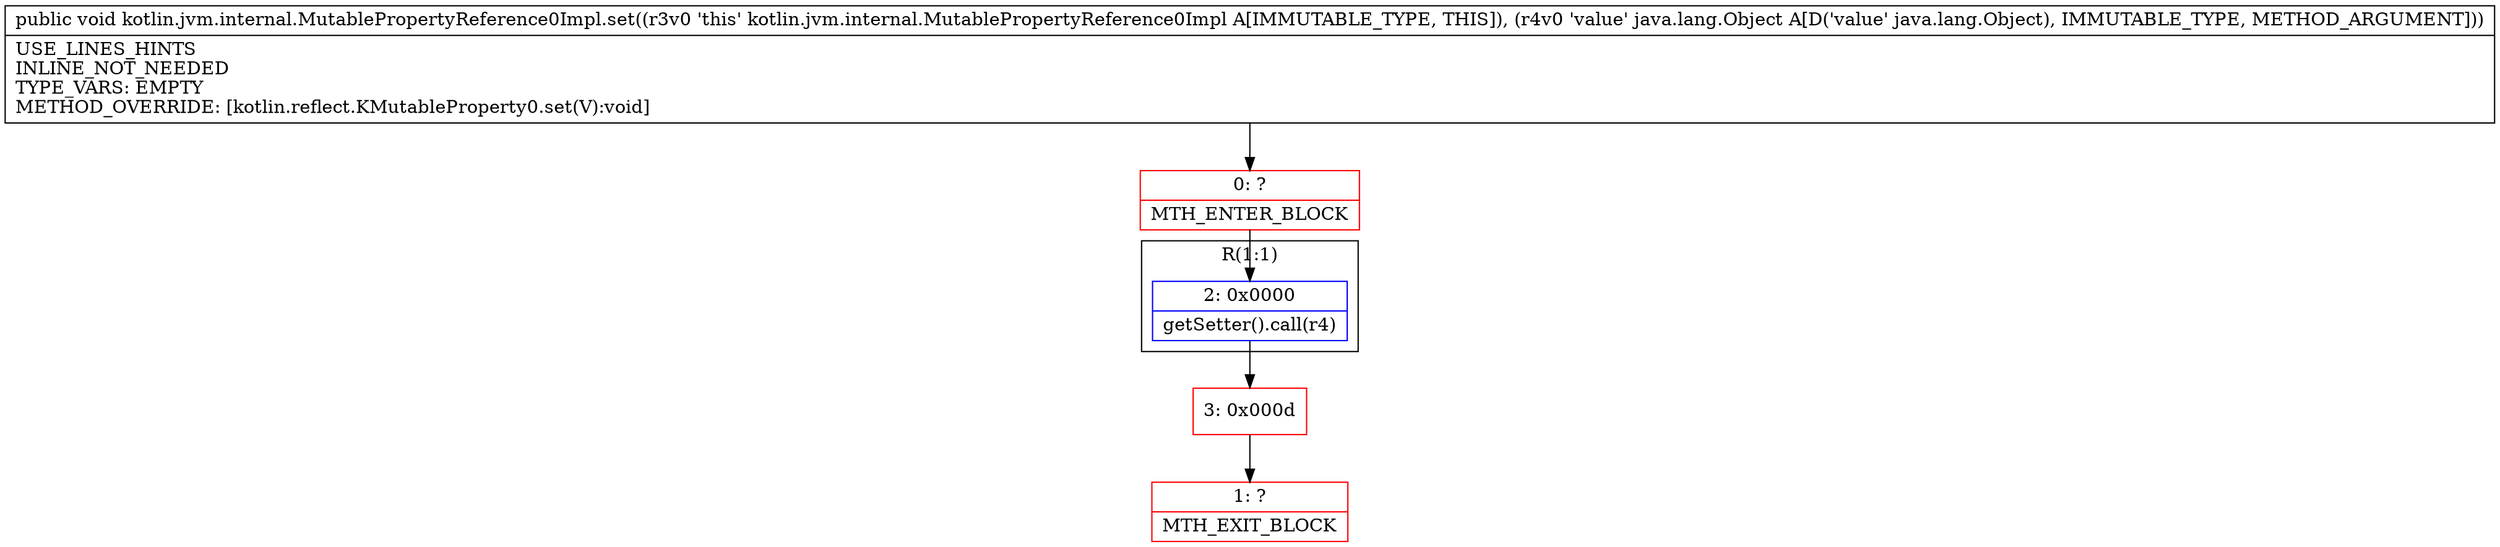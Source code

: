 digraph "CFG forkotlin.jvm.internal.MutablePropertyReference0Impl.set(Ljava\/lang\/Object;)V" {
subgraph cluster_Region_1498863606 {
label = "R(1:1)";
node [shape=record,color=blue];
Node_2 [shape=record,label="{2\:\ 0x0000|getSetter().call(r4)\l}"];
}
Node_0 [shape=record,color=red,label="{0\:\ ?|MTH_ENTER_BLOCK\l}"];
Node_3 [shape=record,color=red,label="{3\:\ 0x000d}"];
Node_1 [shape=record,color=red,label="{1\:\ ?|MTH_EXIT_BLOCK\l}"];
MethodNode[shape=record,label="{public void kotlin.jvm.internal.MutablePropertyReference0Impl.set((r3v0 'this' kotlin.jvm.internal.MutablePropertyReference0Impl A[IMMUTABLE_TYPE, THIS]), (r4v0 'value' java.lang.Object A[D('value' java.lang.Object), IMMUTABLE_TYPE, METHOD_ARGUMENT]))  | USE_LINES_HINTS\lINLINE_NOT_NEEDED\lTYPE_VARS: EMPTY\lMETHOD_OVERRIDE: [kotlin.reflect.KMutableProperty0.set(V):void]\l}"];
MethodNode -> Node_0;Node_2 -> Node_3;
Node_0 -> Node_2;
Node_3 -> Node_1;
}

